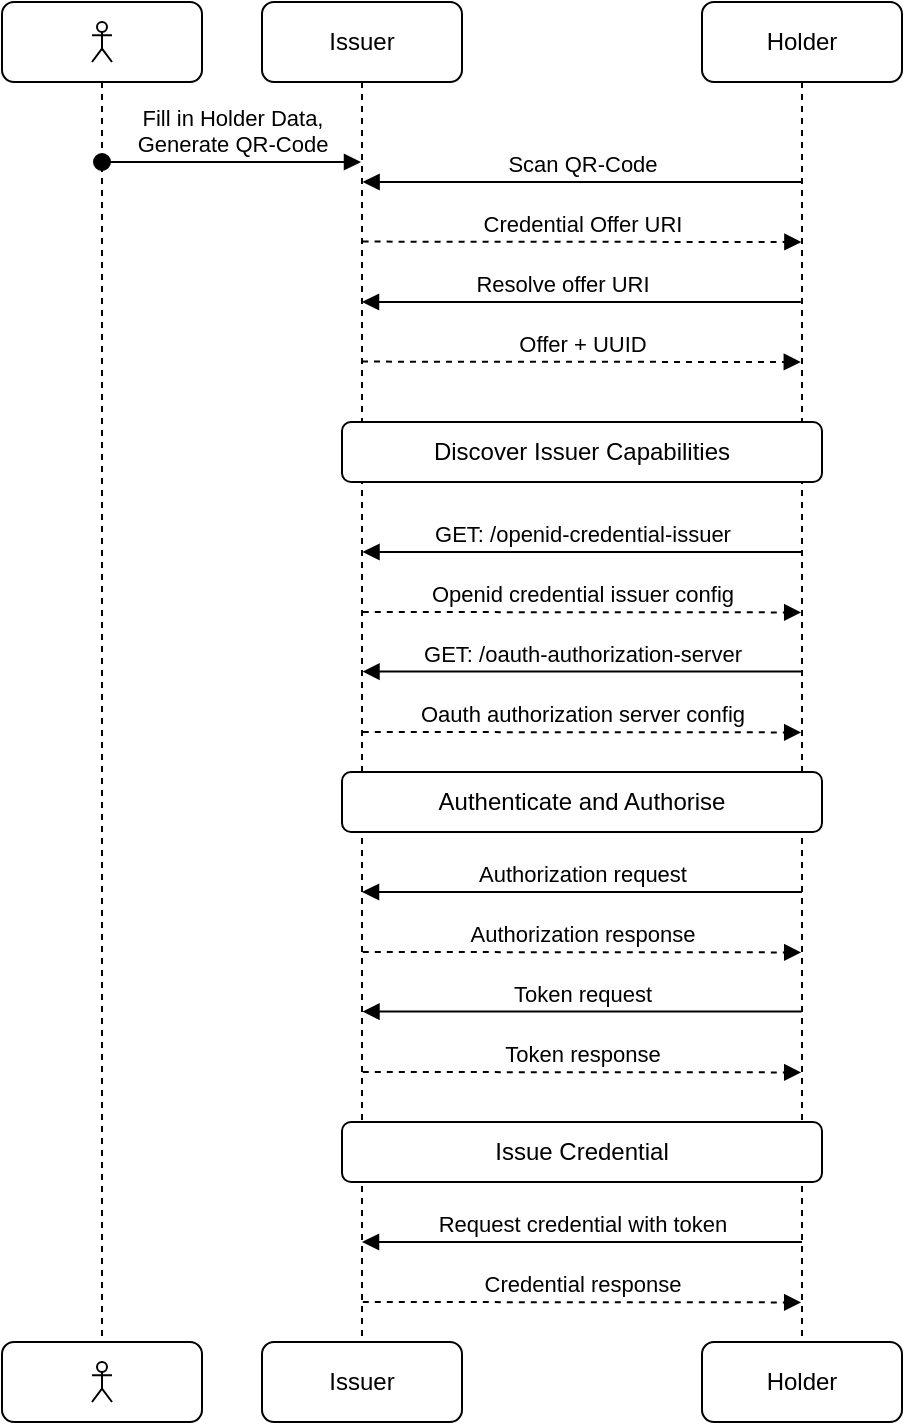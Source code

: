 <mxfile version="26.0.5">
  <diagram name="Page-1" id="2YBvvXClWsGukQMizWep">
    <mxGraphModel dx="958" dy="983" grid="1" gridSize="10" guides="1" tooltips="1" connect="1" arrows="1" fold="1" page="1" pageScale="1" pageWidth="850" pageHeight="1100" math="0" shadow="0">
      <root>
        <mxCell id="0" />
        <mxCell id="1" parent="0" />
        <mxCell id="aM9ryv3xv72pqoxQDRHE-1" value="Issuer" style="shape=umlLifeline;perimeter=lifelinePerimeter;whiteSpace=wrap;html=1;container=0;dropTarget=0;collapsible=0;recursiveResize=0;outlineConnect=0;portConstraint=eastwest;newEdgeStyle={&quot;edgeStyle&quot;:&quot;elbowEdgeStyle&quot;,&quot;elbow&quot;:&quot;vertical&quot;,&quot;curved&quot;:0,&quot;rounded&quot;:0};rounded=1;" parent="1" vertex="1">
          <mxGeometry x="170" y="50" width="100" height="680" as="geometry" />
        </mxCell>
        <mxCell id="aM9ryv3xv72pqoxQDRHE-5" value="Holder" style="shape=umlLifeline;perimeter=lifelinePerimeter;whiteSpace=wrap;html=1;container=0;dropTarget=0;collapsible=0;recursiveResize=0;outlineConnect=0;portConstraint=eastwest;newEdgeStyle={&quot;edgeStyle&quot;:&quot;elbowEdgeStyle&quot;,&quot;elbow&quot;:&quot;vertical&quot;,&quot;curved&quot;:0,&quot;rounded&quot;:0};strokeColor=default;fixDash=0;rounded=1;shadow=0;glass=0;size=40;" parent="1" vertex="1">
          <mxGeometry x="390" y="50" width="100" height="680" as="geometry" />
        </mxCell>
        <mxCell id="aM9ryv3xv72pqoxQDRHE-3" value="Fill in Holder Data,&lt;div&gt;Generate QR-Code&lt;/div&gt;" style="html=1;verticalAlign=bottom;startArrow=oval;endArrow=block;startSize=8;edgeStyle=elbowEdgeStyle;elbow=vertical;curved=0;rounded=0;" parent="1" target="aM9ryv3xv72pqoxQDRHE-1" edge="1">
          <mxGeometry relative="1" as="geometry">
            <mxPoint x="90" y="130" as="sourcePoint" />
            <mxPoint x="215" y="130" as="targetPoint" />
          </mxGeometry>
        </mxCell>
        <mxCell id="BD8Erqe6VSDuFWhGxgs_-6" value="Scan QR-Code" style="html=1;verticalAlign=bottom;endArrow=block;edgeStyle=elbowEdgeStyle;elbow=vertical;curved=0;rounded=0;" edge="1" parent="1">
          <mxGeometry relative="1" as="geometry">
            <mxPoint x="439.7" y="140" as="sourcePoint" />
            <Array as="points">
              <mxPoint x="340.2" y="140" />
            </Array>
            <mxPoint x="220.3" y="140" as="targetPoint" />
            <mxPoint as="offset" />
          </mxGeometry>
        </mxCell>
        <mxCell id="BD8Erqe6VSDuFWhGxgs_-7" value="" style="shape=umlLifeline;perimeter=lifelinePerimeter;whiteSpace=wrap;html=1;container=0;dropTarget=0;collapsible=0;recursiveResize=0;outlineConnect=0;portConstraint=eastwest;newEdgeStyle={&quot;edgeStyle&quot;:&quot;elbowEdgeStyle&quot;,&quot;elbow&quot;:&quot;vertical&quot;,&quot;curved&quot;:0,&quot;rounded&quot;:0};rounded=1;" vertex="1" parent="1">
          <mxGeometry x="40" y="50" width="100" height="670" as="geometry" />
        </mxCell>
        <mxCell id="BD8Erqe6VSDuFWhGxgs_-10" value="" style="shape=umlActor;verticalLabelPosition=bottom;verticalAlign=top;html=1;outlineConnect=0;" vertex="1" parent="1">
          <mxGeometry x="85" y="60" width="10" height="20" as="geometry" />
        </mxCell>
        <mxCell id="BD8Erqe6VSDuFWhGxgs_-12" value="Credential Offer URI" style="html=1;verticalAlign=bottom;endArrow=block;edgeStyle=elbowEdgeStyle;elbow=vertical;curved=0;rounded=0;dashed=1;" edge="1" parent="1">
          <mxGeometry relative="1" as="geometry">
            <mxPoint x="220.3" y="169.8" as="sourcePoint" />
            <Array as="points">
              <mxPoint x="310.2" y="170" />
            </Array>
            <mxPoint x="439.7" y="170" as="targetPoint" />
          </mxGeometry>
        </mxCell>
        <mxCell id="BD8Erqe6VSDuFWhGxgs_-16" value="Discover Issuer Capabilities" style="rounded=1;dashed=0;whiteSpace=wrap;html=1;" vertex="1" parent="1">
          <mxGeometry x="210" y="260" width="240" height="30" as="geometry" />
        </mxCell>
        <mxCell id="BD8Erqe6VSDuFWhGxgs_-18" value="GET: /openid-credential-issuer" style="html=1;verticalAlign=bottom;endArrow=block;edgeStyle=elbowEdgeStyle;elbow=vertical;curved=0;rounded=0;" edge="1" parent="1">
          <mxGeometry relative="1" as="geometry">
            <mxPoint x="439.75" y="325" as="sourcePoint" />
            <Array as="points">
              <mxPoint x="340.25" y="325" />
            </Array>
            <mxPoint x="220.25" y="325" as="targetPoint" />
            <mxPoint as="offset" />
          </mxGeometry>
        </mxCell>
        <mxCell id="BD8Erqe6VSDuFWhGxgs_-19" value="Openid credential issuer config" style="html=1;verticalAlign=bottom;endArrow=block;edgeStyle=elbowEdgeStyle;elbow=vertical;curved=0;rounded=0;dashed=1;" edge="1" parent="1">
          <mxGeometry relative="1" as="geometry">
            <mxPoint x="220.4" y="355" as="sourcePoint" />
            <Array as="points">
              <mxPoint x="310.3" y="355.2" />
            </Array>
            <mxPoint x="439.6" y="355.2" as="targetPoint" />
          </mxGeometry>
        </mxCell>
        <mxCell id="BD8Erqe6VSDuFWhGxgs_-20" value="GET: /oauth-authorization-server" style="html=1;verticalAlign=bottom;endArrow=block;edgeStyle=elbowEdgeStyle;elbow=vertical;curved=0;rounded=0;" edge="1" parent="1">
          <mxGeometry relative="1" as="geometry">
            <mxPoint x="439.75" y="384.8" as="sourcePoint" />
            <Array as="points">
              <mxPoint x="340.25" y="384.8" />
            </Array>
            <mxPoint x="220.25" y="384.8" as="targetPoint" />
            <mxPoint as="offset" />
          </mxGeometry>
        </mxCell>
        <mxCell id="BD8Erqe6VSDuFWhGxgs_-21" value="Oauth authorization server config" style="html=1;verticalAlign=bottom;endArrow=block;edgeStyle=elbowEdgeStyle;elbow=vertical;curved=0;rounded=0;dashed=1;" edge="1" parent="1">
          <mxGeometry relative="1" as="geometry">
            <mxPoint x="220.4" y="415" as="sourcePoint" />
            <Array as="points">
              <mxPoint x="310.3" y="415.2" />
            </Array>
            <mxPoint x="439.6" y="415.2" as="targetPoint" />
          </mxGeometry>
        </mxCell>
        <mxCell id="BD8Erqe6VSDuFWhGxgs_-22" value="Authenticate and Authorise" style="rounded=1;dashed=0;whiteSpace=wrap;html=1;" vertex="1" parent="1">
          <mxGeometry x="210" y="435" width="240" height="30" as="geometry" />
        </mxCell>
        <mxCell id="BD8Erqe6VSDuFWhGxgs_-23" value="Authorization request" style="html=1;verticalAlign=bottom;endArrow=block;edgeStyle=elbowEdgeStyle;elbow=vertical;curved=0;rounded=0;" edge="1" parent="1">
          <mxGeometry relative="1" as="geometry">
            <mxPoint x="440" y="495" as="sourcePoint" />
            <Array as="points">
              <mxPoint x="340" y="495" />
            </Array>
            <mxPoint x="220" y="495" as="targetPoint" />
            <mxPoint as="offset" />
          </mxGeometry>
        </mxCell>
        <mxCell id="BD8Erqe6VSDuFWhGxgs_-24" value="Authorization response" style="html=1;verticalAlign=bottom;endArrow=block;edgeStyle=elbowEdgeStyle;elbow=vertical;curved=0;rounded=0;dashed=1;" edge="1" parent="1">
          <mxGeometry relative="1" as="geometry">
            <mxPoint x="220.4" y="525" as="sourcePoint" />
            <Array as="points">
              <mxPoint x="310.3" y="525.2" />
            </Array>
            <mxPoint x="439.6" y="525.2" as="targetPoint" />
          </mxGeometry>
        </mxCell>
        <mxCell id="BD8Erqe6VSDuFWhGxgs_-25" value="Token request" style="html=1;verticalAlign=bottom;endArrow=block;edgeStyle=elbowEdgeStyle;elbow=vertical;curved=0;rounded=0;" edge="1" parent="1">
          <mxGeometry relative="1" as="geometry">
            <mxPoint x="439.75" y="554.8" as="sourcePoint" />
            <Array as="points">
              <mxPoint x="340.25" y="554.8" />
            </Array>
            <mxPoint x="220.25" y="554.8" as="targetPoint" />
            <mxPoint as="offset" />
          </mxGeometry>
        </mxCell>
        <mxCell id="BD8Erqe6VSDuFWhGxgs_-26" value="Token response" style="html=1;verticalAlign=bottom;endArrow=block;edgeStyle=elbowEdgeStyle;elbow=vertical;curved=0;rounded=0;dashed=1;" edge="1" parent="1">
          <mxGeometry relative="1" as="geometry">
            <mxPoint x="220.4" y="585" as="sourcePoint" />
            <Array as="points">
              <mxPoint x="310.3" y="585.2" />
            </Array>
            <mxPoint x="439.6" y="585.2" as="targetPoint" />
          </mxGeometry>
        </mxCell>
        <mxCell id="BD8Erqe6VSDuFWhGxgs_-27" value="Resolve offer URI" style="html=1;verticalAlign=bottom;endArrow=block;edgeStyle=elbowEdgeStyle;elbow=vertical;curved=0;rounded=0;" edge="1" parent="1">
          <mxGeometry x="0.088" relative="1" as="geometry">
            <mxPoint x="439.4" y="200" as="sourcePoint" />
            <Array as="points">
              <mxPoint x="339.9" y="200" />
            </Array>
            <mxPoint x="220" y="200" as="targetPoint" />
            <mxPoint as="offset" />
          </mxGeometry>
        </mxCell>
        <mxCell id="BD8Erqe6VSDuFWhGxgs_-28" value="Offer + UUID" style="html=1;verticalAlign=bottom;endArrow=block;edgeStyle=elbowEdgeStyle;elbow=vertical;curved=0;rounded=0;dashed=1;" edge="1" parent="1">
          <mxGeometry relative="1" as="geometry">
            <mxPoint x="220" y="229.8" as="sourcePoint" />
            <Array as="points">
              <mxPoint x="309.9" y="230" />
            </Array>
            <mxPoint x="439.4" y="230" as="targetPoint" />
          </mxGeometry>
        </mxCell>
        <mxCell id="BD8Erqe6VSDuFWhGxgs_-29" value="Issue Credential" style="rounded=1;dashed=0;whiteSpace=wrap;html=1;" vertex="1" parent="1">
          <mxGeometry x="210" y="610" width="240" height="30" as="geometry" />
        </mxCell>
        <mxCell id="BD8Erqe6VSDuFWhGxgs_-30" value="Request credential with token" style="html=1;verticalAlign=bottom;endArrow=block;edgeStyle=elbowEdgeStyle;elbow=vertical;curved=0;rounded=0;" edge="1" parent="1">
          <mxGeometry relative="1" as="geometry">
            <mxPoint x="440" y="670" as="sourcePoint" />
            <Array as="points">
              <mxPoint x="340" y="670" />
            </Array>
            <mxPoint x="220" y="670" as="targetPoint" />
            <mxPoint as="offset" />
          </mxGeometry>
        </mxCell>
        <mxCell id="BD8Erqe6VSDuFWhGxgs_-31" value="Credential response" style="html=1;verticalAlign=bottom;endArrow=block;edgeStyle=elbowEdgeStyle;elbow=vertical;curved=0;rounded=0;dashed=1;" edge="1" parent="1">
          <mxGeometry relative="1" as="geometry">
            <mxPoint x="220.4" y="700" as="sourcePoint" />
            <Array as="points">
              <mxPoint x="310.3" y="700.2" />
            </Array>
            <mxPoint x="439.6" y="700.2" as="targetPoint" />
          </mxGeometry>
        </mxCell>
        <mxCell id="BD8Erqe6VSDuFWhGxgs_-34" value="Issuer" style="rounded=1;whiteSpace=wrap;html=1;" vertex="1" parent="1">
          <mxGeometry x="170" y="720" width="100" height="40" as="geometry" />
        </mxCell>
        <mxCell id="BD8Erqe6VSDuFWhGxgs_-35" value="Holder" style="rounded=1;whiteSpace=wrap;html=1;" vertex="1" parent="1">
          <mxGeometry x="390" y="720" width="100" height="40" as="geometry" />
        </mxCell>
        <mxCell id="BD8Erqe6VSDuFWhGxgs_-36" value="&lt;span style=&quot;color: rgba(0, 0, 0, 0); font-family: monospace; font-size: 0px; text-align: start; text-wrap-mode: nowrap;&quot;&gt;%3CmxGraphModel%3E%3Croot%3E%3CmxCell%20id%3D%220%22%2F%3E%3CmxCell%20id%3D%221%22%20parent%3D%220%22%2F%3E%3CmxCell%20id%3D%222%22%20value%3D%22%22%20style%3D%22shape%3DumlActor%3BverticalLabelPosition%3Dbottom%3BverticalAlign%3Dtop%3Bhtml%3D1%3BoutlineConnect%3D0%3B%22%20vertex%3D%221%22%20parent%3D%221%22%3E%3CmxGeometry%20x%3D%2285%22%20y%3D%2260%22%20width%3D%2210%22%20height%3D%2220%22%20as%3D%22geometry%22%2F%3E%3C%2FmxCell%3E%3C%2Froot%3E%3C%2FmxGraphModel%3E&lt;/span&gt;" style="rounded=1;whiteSpace=wrap;html=1;" vertex="1" parent="1">
          <mxGeometry x="40" y="720" width="100" height="40" as="geometry" />
        </mxCell>
        <mxCell id="BD8Erqe6VSDuFWhGxgs_-37" value="" style="shape=umlActor;verticalLabelPosition=bottom;verticalAlign=top;html=1;outlineConnect=0;" vertex="1" parent="1">
          <mxGeometry x="85" y="730" width="10" height="20" as="geometry" />
        </mxCell>
      </root>
    </mxGraphModel>
  </diagram>
</mxfile>
